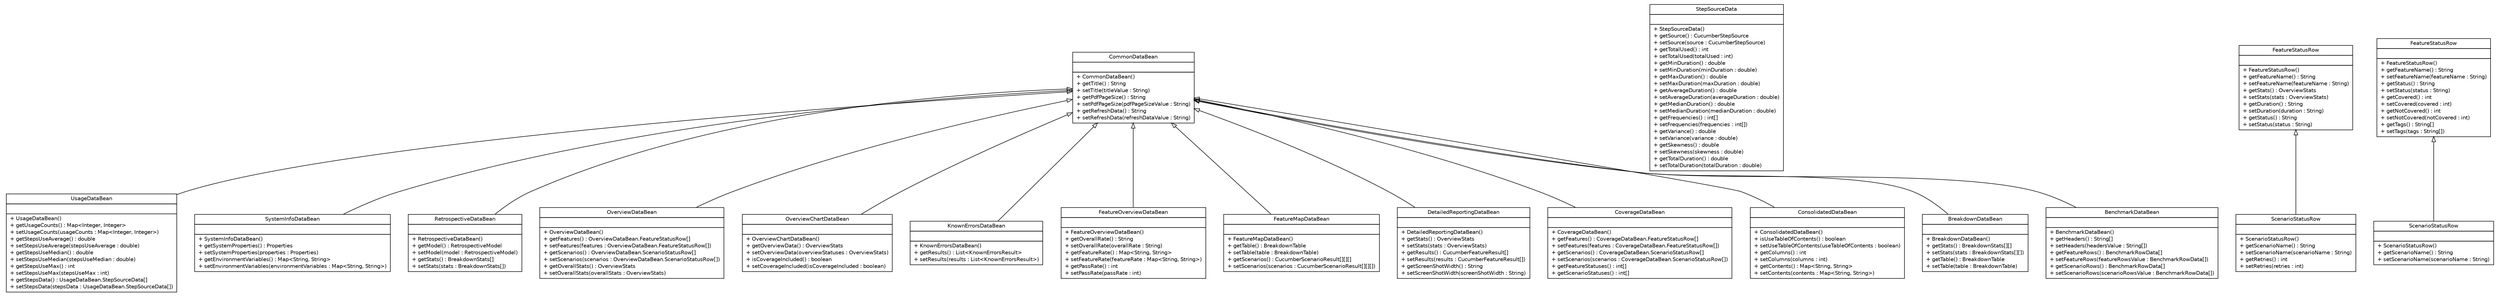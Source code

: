 #!/usr/local/bin/dot
#
# Class diagram 
# Generated by UMLGraph version R5_6 (http://www.umlgraph.org/)
#

digraph G {
	edge [fontname="Helvetica",fontsize=10,labelfontname="Helvetica",labelfontsize=10];
	node [fontname="Helvetica",fontsize=10,shape=plaintext];
	nodesep=0.25;
	ranksep=0.5;
	// com.github.mkolisnyk.cucumber.reporting.types.beans.UsageDataBean
	c226 [label=<<table title="com.github.mkolisnyk.cucumber.reporting.types.beans.UsageDataBean" border="0" cellborder="1" cellspacing="0" cellpadding="2" port="p" href="./UsageDataBean.html">
		<tr><td><table border="0" cellspacing="0" cellpadding="1">
<tr><td align="center" balign="center"> UsageDataBean </td></tr>
		</table></td></tr>
		<tr><td><table border="0" cellspacing="0" cellpadding="1">
<tr><td align="left" balign="left">  </td></tr>
		</table></td></tr>
		<tr><td><table border="0" cellspacing="0" cellpadding="1">
<tr><td align="left" balign="left"> + UsageDataBean() </td></tr>
<tr><td align="left" balign="left"> + getUsageCounts() : Map&lt;Integer, Integer&gt; </td></tr>
<tr><td align="left" balign="left"> + setUsageCounts(usageCounts : Map&lt;Integer, Integer&gt;) </td></tr>
<tr><td align="left" balign="left"> + getStepsUseAverage() : double </td></tr>
<tr><td align="left" balign="left"> + setStepsUseAverage(stepsUseAverage : double) </td></tr>
<tr><td align="left" balign="left"> + getStepsUseMedian() : double </td></tr>
<tr><td align="left" balign="left"> + setStepsUseMedian(stepsUseMedian : double) </td></tr>
<tr><td align="left" balign="left"> + getStepsUseMax() : int </td></tr>
<tr><td align="left" balign="left"> + setStepsUseMax(stepsUseMax : int) </td></tr>
<tr><td align="left" balign="left"> + getStepsData() : UsageDataBean.StepSourceData[] </td></tr>
<tr><td align="left" balign="left"> + setStepsData(stepsData : UsageDataBean.StepSourceData[]) </td></tr>
		</table></td></tr>
		</table>>, URL="./UsageDataBean.html", fontname="Helvetica", fontcolor="black", fontsize=10.0];
	// com.github.mkolisnyk.cucumber.reporting.types.beans.UsageDataBean.StepSourceData
	c227 [label=<<table title="com.github.mkolisnyk.cucumber.reporting.types.beans.UsageDataBean.StepSourceData" border="0" cellborder="1" cellspacing="0" cellpadding="2" port="p" href="./UsageDataBean.StepSourceData.html">
		<tr><td><table border="0" cellspacing="0" cellpadding="1">
<tr><td align="center" balign="center"> StepSourceData </td></tr>
		</table></td></tr>
		<tr><td><table border="0" cellspacing="0" cellpadding="1">
<tr><td align="left" balign="left">  </td></tr>
		</table></td></tr>
		<tr><td><table border="0" cellspacing="0" cellpadding="1">
<tr><td align="left" balign="left"> + StepSourceData() </td></tr>
<tr><td align="left" balign="left"> + getSource() : CucumberStepSource </td></tr>
<tr><td align="left" balign="left"> + setSource(source : CucumberStepSource) </td></tr>
<tr><td align="left" balign="left"> + getTotalUsed() : int </td></tr>
<tr><td align="left" balign="left"> + setTotalUsed(totalUsed : int) </td></tr>
<tr><td align="left" balign="left"> + getMinDuration() : double </td></tr>
<tr><td align="left" balign="left"> + setMinDuration(minDuration : double) </td></tr>
<tr><td align="left" balign="left"> + getMaxDuration() : double </td></tr>
<tr><td align="left" balign="left"> + setMaxDuration(maxDuration : double) </td></tr>
<tr><td align="left" balign="left"> + getAverageDuration() : double </td></tr>
<tr><td align="left" balign="left"> + setAverageDuration(averageDuration : double) </td></tr>
<tr><td align="left" balign="left"> + getMedianDuration() : double </td></tr>
<tr><td align="left" balign="left"> + setMedianDuration(medianDuration : double) </td></tr>
<tr><td align="left" balign="left"> + getFrequencies() : int[] </td></tr>
<tr><td align="left" balign="left"> + setFrequencies(frequencies : int[]) </td></tr>
<tr><td align="left" balign="left"> + getVariance() : double </td></tr>
<tr><td align="left" balign="left"> + setVariance(variance : double) </td></tr>
<tr><td align="left" balign="left"> + getSkewness() : double </td></tr>
<tr><td align="left" balign="left"> + setSkewness(skewness : double) </td></tr>
<tr><td align="left" balign="left"> + getTotalDuration() : double </td></tr>
<tr><td align="left" balign="left"> + setTotalDuration(totalDuration : double) </td></tr>
		</table></td></tr>
		</table>>, URL="./UsageDataBean.StepSourceData.html", fontname="Helvetica", fontcolor="black", fontsize=10.0];
	// com.github.mkolisnyk.cucumber.reporting.types.beans.SystemInfoDataBean
	c228 [label=<<table title="com.github.mkolisnyk.cucumber.reporting.types.beans.SystemInfoDataBean" border="0" cellborder="1" cellspacing="0" cellpadding="2" port="p" href="./SystemInfoDataBean.html">
		<tr><td><table border="0" cellspacing="0" cellpadding="1">
<tr><td align="center" balign="center"> SystemInfoDataBean </td></tr>
		</table></td></tr>
		<tr><td><table border="0" cellspacing="0" cellpadding="1">
<tr><td align="left" balign="left">  </td></tr>
		</table></td></tr>
		<tr><td><table border="0" cellspacing="0" cellpadding="1">
<tr><td align="left" balign="left"> + SystemInfoDataBean() </td></tr>
<tr><td align="left" balign="left"> + getSystemProperties() : Properties </td></tr>
<tr><td align="left" balign="left"> + setSystemProperties(properties : Properties) </td></tr>
<tr><td align="left" balign="left"> + getEnvironmentVariables() : Map&lt;String, String&gt; </td></tr>
<tr><td align="left" balign="left"> + setEnvironmentVariables(environmentVariables : Map&lt;String, String&gt;) </td></tr>
		</table></td></tr>
		</table>>, URL="./SystemInfoDataBean.html", fontname="Helvetica", fontcolor="black", fontsize=10.0];
	// com.github.mkolisnyk.cucumber.reporting.types.beans.RetrospectiveDataBean
	c229 [label=<<table title="com.github.mkolisnyk.cucumber.reporting.types.beans.RetrospectiveDataBean" border="0" cellborder="1" cellspacing="0" cellpadding="2" port="p" href="./RetrospectiveDataBean.html">
		<tr><td><table border="0" cellspacing="0" cellpadding="1">
<tr><td align="center" balign="center"> RetrospectiveDataBean </td></tr>
		</table></td></tr>
		<tr><td><table border="0" cellspacing="0" cellpadding="1">
<tr><td align="left" balign="left">  </td></tr>
		</table></td></tr>
		<tr><td><table border="0" cellspacing="0" cellpadding="1">
<tr><td align="left" balign="left"> + RetrospectiveDataBean() </td></tr>
<tr><td align="left" balign="left"> + getModel() : RetrospectiveModel </td></tr>
<tr><td align="left" balign="left"> + setModel(model : RetrospectiveModel) </td></tr>
<tr><td align="left" balign="left"> + getStats() : BreakdownStats[] </td></tr>
<tr><td align="left" balign="left"> + setStats(stats : BreakdownStats[]) </td></tr>
		</table></td></tr>
		</table>>, URL="./RetrospectiveDataBean.html", fontname="Helvetica", fontcolor="black", fontsize=10.0];
	// com.github.mkolisnyk.cucumber.reporting.types.beans.OverviewDataBean
	c230 [label=<<table title="com.github.mkolisnyk.cucumber.reporting.types.beans.OverviewDataBean" border="0" cellborder="1" cellspacing="0" cellpadding="2" port="p" href="./OverviewDataBean.html">
		<tr><td><table border="0" cellspacing="0" cellpadding="1">
<tr><td align="center" balign="center"> OverviewDataBean </td></tr>
		</table></td></tr>
		<tr><td><table border="0" cellspacing="0" cellpadding="1">
<tr><td align="left" balign="left">  </td></tr>
		</table></td></tr>
		<tr><td><table border="0" cellspacing="0" cellpadding="1">
<tr><td align="left" balign="left"> + OverviewDataBean() </td></tr>
<tr><td align="left" balign="left"> + getFeatures() : OverviewDataBean.FeatureStatusRow[] </td></tr>
<tr><td align="left" balign="left"> + setFeatures(features : OverviewDataBean.FeatureStatusRow[]) </td></tr>
<tr><td align="left" balign="left"> + getScenarios() : OverviewDataBean.ScenarioStatusRow[] </td></tr>
<tr><td align="left" balign="left"> + setScenarios(scenarios : OverviewDataBean.ScenarioStatusRow[]) </td></tr>
<tr><td align="left" balign="left"> + getOverallStats() : OverviewStats </td></tr>
<tr><td align="left" balign="left"> + setOverallStats(overallStats : OverviewStats) </td></tr>
		</table></td></tr>
		</table>>, URL="./OverviewDataBean.html", fontname="Helvetica", fontcolor="black", fontsize=10.0];
	// com.github.mkolisnyk.cucumber.reporting.types.beans.OverviewDataBean.FeatureStatusRow
	c231 [label=<<table title="com.github.mkolisnyk.cucumber.reporting.types.beans.OverviewDataBean.FeatureStatusRow" border="0" cellborder="1" cellspacing="0" cellpadding="2" port="p" href="./OverviewDataBean.FeatureStatusRow.html">
		<tr><td><table border="0" cellspacing="0" cellpadding="1">
<tr><td align="center" balign="center"> FeatureStatusRow </td></tr>
		</table></td></tr>
		<tr><td><table border="0" cellspacing="0" cellpadding="1">
<tr><td align="left" balign="left">  </td></tr>
		</table></td></tr>
		<tr><td><table border="0" cellspacing="0" cellpadding="1">
<tr><td align="left" balign="left"> + FeatureStatusRow() </td></tr>
<tr><td align="left" balign="left"> + getFeatureName() : String </td></tr>
<tr><td align="left" balign="left"> + setFeatureName(featureName : String) </td></tr>
<tr><td align="left" balign="left"> + getStats() : OverviewStats </td></tr>
<tr><td align="left" balign="left"> + setStats(stats : OverviewStats) </td></tr>
<tr><td align="left" balign="left"> + getDuration() : String </td></tr>
<tr><td align="left" balign="left"> + setDuration(duration : String) </td></tr>
<tr><td align="left" balign="left"> + getStatus() : String </td></tr>
<tr><td align="left" balign="left"> + setStatus(status : String) </td></tr>
		</table></td></tr>
		</table>>, URL="./OverviewDataBean.FeatureStatusRow.html", fontname="Helvetica", fontcolor="black", fontsize=10.0];
	// com.github.mkolisnyk.cucumber.reporting.types.beans.OverviewDataBean.ScenarioStatusRow
	c232 [label=<<table title="com.github.mkolisnyk.cucumber.reporting.types.beans.OverviewDataBean.ScenarioStatusRow" border="0" cellborder="1" cellspacing="0" cellpadding="2" port="p" href="./OverviewDataBean.ScenarioStatusRow.html">
		<tr><td><table border="0" cellspacing="0" cellpadding="1">
<tr><td align="center" balign="center"> ScenarioStatusRow </td></tr>
		</table></td></tr>
		<tr><td><table border="0" cellspacing="0" cellpadding="1">
<tr><td align="left" balign="left">  </td></tr>
		</table></td></tr>
		<tr><td><table border="0" cellspacing="0" cellpadding="1">
<tr><td align="left" balign="left"> + ScenarioStatusRow() </td></tr>
<tr><td align="left" balign="left"> + getScenarioName() : String </td></tr>
<tr><td align="left" balign="left"> + setScenarioName(scenarioName : String) </td></tr>
<tr><td align="left" balign="left"> + getRetries() : int </td></tr>
<tr><td align="left" balign="left"> + setRetries(retries : int) </td></tr>
		</table></td></tr>
		</table>>, URL="./OverviewDataBean.ScenarioStatusRow.html", fontname="Helvetica", fontcolor="black", fontsize=10.0];
	// com.github.mkolisnyk.cucumber.reporting.types.beans.OverviewChartDataBean
	c233 [label=<<table title="com.github.mkolisnyk.cucumber.reporting.types.beans.OverviewChartDataBean" border="0" cellborder="1" cellspacing="0" cellpadding="2" port="p" href="./OverviewChartDataBean.html">
		<tr><td><table border="0" cellspacing="0" cellpadding="1">
<tr><td align="center" balign="center"> OverviewChartDataBean </td></tr>
		</table></td></tr>
		<tr><td><table border="0" cellspacing="0" cellpadding="1">
<tr><td align="left" balign="left">  </td></tr>
		</table></td></tr>
		<tr><td><table border="0" cellspacing="0" cellpadding="1">
<tr><td align="left" balign="left"> + OverviewChartDataBean() </td></tr>
<tr><td align="left" balign="left"> + getOverviewData() : OverviewStats </td></tr>
<tr><td align="left" balign="left"> + setOverviewData(overviewStatuses : OverviewStats) </td></tr>
<tr><td align="left" balign="left"> + isCoverageIncluded() : boolean </td></tr>
<tr><td align="left" balign="left"> + setCoverageIncluded(isCoverageIncluded : boolean) </td></tr>
		</table></td></tr>
		</table>>, URL="./OverviewChartDataBean.html", fontname="Helvetica", fontcolor="black", fontsize=10.0];
	// com.github.mkolisnyk.cucumber.reporting.types.beans.KnownErrorsDataBean
	c234 [label=<<table title="com.github.mkolisnyk.cucumber.reporting.types.beans.KnownErrorsDataBean" border="0" cellborder="1" cellspacing="0" cellpadding="2" port="p" href="./KnownErrorsDataBean.html">
		<tr><td><table border="0" cellspacing="0" cellpadding="1">
<tr><td align="center" balign="center"> KnownErrorsDataBean </td></tr>
		</table></td></tr>
		<tr><td><table border="0" cellspacing="0" cellpadding="1">
<tr><td align="left" balign="left">  </td></tr>
		</table></td></tr>
		<tr><td><table border="0" cellspacing="0" cellpadding="1">
<tr><td align="left" balign="left"> + KnownErrorsDataBean() </td></tr>
<tr><td align="left" balign="left"> + getResults() : List&lt;KnownErrorsResult&gt; </td></tr>
<tr><td align="left" balign="left"> + setResults(results : List&lt;KnownErrorsResult&gt;) </td></tr>
		</table></td></tr>
		</table>>, URL="./KnownErrorsDataBean.html", fontname="Helvetica", fontcolor="black", fontsize=10.0];
	// com.github.mkolisnyk.cucumber.reporting.types.beans.FeatureOverviewDataBean
	c235 [label=<<table title="com.github.mkolisnyk.cucumber.reporting.types.beans.FeatureOverviewDataBean" border="0" cellborder="1" cellspacing="0" cellpadding="2" port="p" href="./FeatureOverviewDataBean.html">
		<tr><td><table border="0" cellspacing="0" cellpadding="1">
<tr><td align="center" balign="center"> FeatureOverviewDataBean </td></tr>
		</table></td></tr>
		<tr><td><table border="0" cellspacing="0" cellpadding="1">
<tr><td align="left" balign="left">  </td></tr>
		</table></td></tr>
		<tr><td><table border="0" cellspacing="0" cellpadding="1">
<tr><td align="left" balign="left"> + FeatureOverviewDataBean() </td></tr>
<tr><td align="left" balign="left"> + getOverallRate() : String </td></tr>
<tr><td align="left" balign="left"> + setOverallRate(overallRate : String) </td></tr>
<tr><td align="left" balign="left"> + getFeatureRate() : Map&lt;String, String&gt; </td></tr>
<tr><td align="left" balign="left"> + setFeatureRate(featureRate : Map&lt;String, String&gt;) </td></tr>
<tr><td align="left" balign="left"> + getPassRate() : int </td></tr>
<tr><td align="left" balign="left"> + setPassRate(passRate : int) </td></tr>
		</table></td></tr>
		</table>>, URL="./FeatureOverviewDataBean.html", fontname="Helvetica", fontcolor="black", fontsize=10.0];
	// com.github.mkolisnyk.cucumber.reporting.types.beans.FeatureMapDataBean
	c236 [label=<<table title="com.github.mkolisnyk.cucumber.reporting.types.beans.FeatureMapDataBean" border="0" cellborder="1" cellspacing="0" cellpadding="2" port="p" href="./FeatureMapDataBean.html">
		<tr><td><table border="0" cellspacing="0" cellpadding="1">
<tr><td align="center" balign="center"> FeatureMapDataBean </td></tr>
		</table></td></tr>
		<tr><td><table border="0" cellspacing="0" cellpadding="1">
<tr><td align="left" balign="left">  </td></tr>
		</table></td></tr>
		<tr><td><table border="0" cellspacing="0" cellpadding="1">
<tr><td align="left" balign="left"> + FeatureMapDataBean() </td></tr>
<tr><td align="left" balign="left"> + getTable() : BreakdownTable </td></tr>
<tr><td align="left" balign="left"> + setTable(table : BreakdownTable) </td></tr>
<tr><td align="left" balign="left"> + getScenarios() : CucumberScenarioResult[][][] </td></tr>
<tr><td align="left" balign="left"> + setScenarios(scenarios : CucumberScenarioResult[][][]) </td></tr>
		</table></td></tr>
		</table>>, URL="./FeatureMapDataBean.html", fontname="Helvetica", fontcolor="black", fontsize=10.0];
	// com.github.mkolisnyk.cucumber.reporting.types.beans.DetailedReportingDataBean
	c237 [label=<<table title="com.github.mkolisnyk.cucumber.reporting.types.beans.DetailedReportingDataBean" border="0" cellborder="1" cellspacing="0" cellpadding="2" port="p" href="./DetailedReportingDataBean.html">
		<tr><td><table border="0" cellspacing="0" cellpadding="1">
<tr><td align="center" balign="center"> DetailedReportingDataBean </td></tr>
		</table></td></tr>
		<tr><td><table border="0" cellspacing="0" cellpadding="1">
<tr><td align="left" balign="left">  </td></tr>
		</table></td></tr>
		<tr><td><table border="0" cellspacing="0" cellpadding="1">
<tr><td align="left" balign="left"> + DetailedReportingDataBean() </td></tr>
<tr><td align="left" balign="left"> + getStats() : OverviewStats </td></tr>
<tr><td align="left" balign="left"> + setStats(stats : OverviewStats) </td></tr>
<tr><td align="left" balign="left"> + getResults() : CucumberFeatureResult[] </td></tr>
<tr><td align="left" balign="left"> + setResults(results : CucumberFeatureResult[]) </td></tr>
<tr><td align="left" balign="left"> + getScreenShotWidth() : String </td></tr>
<tr><td align="left" balign="left"> + setScreenShotWidth(screenShotWidth : String) </td></tr>
		</table></td></tr>
		</table>>, URL="./DetailedReportingDataBean.html", fontname="Helvetica", fontcolor="black", fontsize=10.0];
	// com.github.mkolisnyk.cucumber.reporting.types.beans.CoverageDataBean
	c238 [label=<<table title="com.github.mkolisnyk.cucumber.reporting.types.beans.CoverageDataBean" border="0" cellborder="1" cellspacing="0" cellpadding="2" port="p" href="./CoverageDataBean.html">
		<tr><td><table border="0" cellspacing="0" cellpadding="1">
<tr><td align="center" balign="center"> CoverageDataBean </td></tr>
		</table></td></tr>
		<tr><td><table border="0" cellspacing="0" cellpadding="1">
<tr><td align="left" balign="left">  </td></tr>
		</table></td></tr>
		<tr><td><table border="0" cellspacing="0" cellpadding="1">
<tr><td align="left" balign="left"> + CoverageDataBean() </td></tr>
<tr><td align="left" balign="left"> + getFeatures() : CoverageDataBean.FeatureStatusRow[] </td></tr>
<tr><td align="left" balign="left"> + setFeatures(features : CoverageDataBean.FeatureStatusRow[]) </td></tr>
<tr><td align="left" balign="left"> + getScenarios() : CoverageDataBean.ScenarioStatusRow[] </td></tr>
<tr><td align="left" balign="left"> + setScenarios(scenarios : CoverageDataBean.ScenarioStatusRow[]) </td></tr>
<tr><td align="left" balign="left"> + getFeatureStatuses() : int[] </td></tr>
<tr><td align="left" balign="left"> + getScenarioStatuses() : int[] </td></tr>
		</table></td></tr>
		</table>>, URL="./CoverageDataBean.html", fontname="Helvetica", fontcolor="black", fontsize=10.0];
	// com.github.mkolisnyk.cucumber.reporting.types.beans.CoverageDataBean.FeatureStatusRow
	c239 [label=<<table title="com.github.mkolisnyk.cucumber.reporting.types.beans.CoverageDataBean.FeatureStatusRow" border="0" cellborder="1" cellspacing="0" cellpadding="2" port="p" href="./CoverageDataBean.FeatureStatusRow.html">
		<tr><td><table border="0" cellspacing="0" cellpadding="1">
<tr><td align="center" balign="center"> FeatureStatusRow </td></tr>
		</table></td></tr>
		<tr><td><table border="0" cellspacing="0" cellpadding="1">
<tr><td align="left" balign="left">  </td></tr>
		</table></td></tr>
		<tr><td><table border="0" cellspacing="0" cellpadding="1">
<tr><td align="left" balign="left"> + FeatureStatusRow() </td></tr>
<tr><td align="left" balign="left"> + getFeatureName() : String </td></tr>
<tr><td align="left" balign="left"> + setFeatureName(featureName : String) </td></tr>
<tr><td align="left" balign="left"> + getStatus() : String </td></tr>
<tr><td align="left" balign="left"> + setStatus(status : String) </td></tr>
<tr><td align="left" balign="left"> + getCovered() : int </td></tr>
<tr><td align="left" balign="left"> + setCovered(covered : int) </td></tr>
<tr><td align="left" balign="left"> + getNotCovered() : int </td></tr>
<tr><td align="left" balign="left"> + setNotCovered(notCovered : int) </td></tr>
<tr><td align="left" balign="left"> + getTags() : String[] </td></tr>
<tr><td align="left" balign="left"> + setTags(tags : String[]) </td></tr>
		</table></td></tr>
		</table>>, URL="./CoverageDataBean.FeatureStatusRow.html", fontname="Helvetica", fontcolor="black", fontsize=10.0];
	// com.github.mkolisnyk.cucumber.reporting.types.beans.CoverageDataBean.ScenarioStatusRow
	c240 [label=<<table title="com.github.mkolisnyk.cucumber.reporting.types.beans.CoverageDataBean.ScenarioStatusRow" border="0" cellborder="1" cellspacing="0" cellpadding="2" port="p" href="./CoverageDataBean.ScenarioStatusRow.html">
		<tr><td><table border="0" cellspacing="0" cellpadding="1">
<tr><td align="center" balign="center"> ScenarioStatusRow </td></tr>
		</table></td></tr>
		<tr><td><table border="0" cellspacing="0" cellpadding="1">
<tr><td align="left" balign="left">  </td></tr>
		</table></td></tr>
		<tr><td><table border="0" cellspacing="0" cellpadding="1">
<tr><td align="left" balign="left"> + ScenarioStatusRow() </td></tr>
<tr><td align="left" balign="left"> + getScenarioName() : String </td></tr>
<tr><td align="left" balign="left"> + setScenarioName(scenarioName : String) </td></tr>
		</table></td></tr>
		</table>>, URL="./CoverageDataBean.ScenarioStatusRow.html", fontname="Helvetica", fontcolor="black", fontsize=10.0];
	// com.github.mkolisnyk.cucumber.reporting.types.beans.ConsolidatedDataBean
	c241 [label=<<table title="com.github.mkolisnyk.cucumber.reporting.types.beans.ConsolidatedDataBean" border="0" cellborder="1" cellspacing="0" cellpadding="2" port="p" href="./ConsolidatedDataBean.html">
		<tr><td><table border="0" cellspacing="0" cellpadding="1">
<tr><td align="center" balign="center"> ConsolidatedDataBean </td></tr>
		</table></td></tr>
		<tr><td><table border="0" cellspacing="0" cellpadding="1">
<tr><td align="left" balign="left">  </td></tr>
		</table></td></tr>
		<tr><td><table border="0" cellspacing="0" cellpadding="1">
<tr><td align="left" balign="left"> + ConsolidatedDataBean() </td></tr>
<tr><td align="left" balign="left"> + isUseTableOfContents() : boolean </td></tr>
<tr><td align="left" balign="left"> + setUseTableOfContents(useTableOfContents : boolean) </td></tr>
<tr><td align="left" balign="left"> + getColumns() : int </td></tr>
<tr><td align="left" balign="left"> + setColumns(columns : int) </td></tr>
<tr><td align="left" balign="left"> + getContents() : Map&lt;String, String&gt; </td></tr>
<tr><td align="left" balign="left"> + setContents(contents : Map&lt;String, String&gt;) </td></tr>
		</table></td></tr>
		</table>>, URL="./ConsolidatedDataBean.html", fontname="Helvetica", fontcolor="black", fontsize=10.0];
	// com.github.mkolisnyk.cucumber.reporting.types.beans.CommonDataBean
	c242 [label=<<table title="com.github.mkolisnyk.cucumber.reporting.types.beans.CommonDataBean" border="0" cellborder="1" cellspacing="0" cellpadding="2" port="p" href="./CommonDataBean.html">
		<tr><td><table border="0" cellspacing="0" cellpadding="1">
<tr><td align="center" balign="center"> CommonDataBean </td></tr>
		</table></td></tr>
		<tr><td><table border="0" cellspacing="0" cellpadding="1">
<tr><td align="left" balign="left">  </td></tr>
		</table></td></tr>
		<tr><td><table border="0" cellspacing="0" cellpadding="1">
<tr><td align="left" balign="left"> + CommonDataBean() </td></tr>
<tr><td align="left" balign="left"> + getTitle() : String </td></tr>
<tr><td align="left" balign="left"> + setTitle(titleValue : String) </td></tr>
<tr><td align="left" balign="left"> + getPdfPageSize() : String </td></tr>
<tr><td align="left" balign="left"> + setPdfPageSize(pdfPageSizeValue : String) </td></tr>
<tr><td align="left" balign="left"> + getRefreshData() : String </td></tr>
<tr><td align="left" balign="left"> + setRefreshData(refreshDataValue : String) </td></tr>
		</table></td></tr>
		</table>>, URL="./CommonDataBean.html", fontname="Helvetica", fontcolor="black", fontsize=10.0];
	// com.github.mkolisnyk.cucumber.reporting.types.beans.BreakdownDataBean
	c243 [label=<<table title="com.github.mkolisnyk.cucumber.reporting.types.beans.BreakdownDataBean" border="0" cellborder="1" cellspacing="0" cellpadding="2" port="p" href="./BreakdownDataBean.html">
		<tr><td><table border="0" cellspacing="0" cellpadding="1">
<tr><td align="center" balign="center"> BreakdownDataBean </td></tr>
		</table></td></tr>
		<tr><td><table border="0" cellspacing="0" cellpadding="1">
<tr><td align="left" balign="left">  </td></tr>
		</table></td></tr>
		<tr><td><table border="0" cellspacing="0" cellpadding="1">
<tr><td align="left" balign="left"> + BreakdownDataBean() </td></tr>
<tr><td align="left" balign="left"> + getStats() : BreakdownStats[][] </td></tr>
<tr><td align="left" balign="left"> + setStats(stats : BreakdownStats[][]) </td></tr>
<tr><td align="left" balign="left"> + getTable() : BreakdownTable </td></tr>
<tr><td align="left" balign="left"> + setTable(table : BreakdownTable) </td></tr>
		</table></td></tr>
		</table>>, URL="./BreakdownDataBean.html", fontname="Helvetica", fontcolor="black", fontsize=10.0];
	// com.github.mkolisnyk.cucumber.reporting.types.beans.BenchmarkDataBean
	c244 [label=<<table title="com.github.mkolisnyk.cucumber.reporting.types.beans.BenchmarkDataBean" border="0" cellborder="1" cellspacing="0" cellpadding="2" port="p" href="./BenchmarkDataBean.html">
		<tr><td><table border="0" cellspacing="0" cellpadding="1">
<tr><td align="center" balign="center"> BenchmarkDataBean </td></tr>
		</table></td></tr>
		<tr><td><table border="0" cellspacing="0" cellpadding="1">
<tr><td align="left" balign="left">  </td></tr>
		</table></td></tr>
		<tr><td><table border="0" cellspacing="0" cellpadding="1">
<tr><td align="left" balign="left"> + BenchmarkDataBean() </td></tr>
<tr><td align="left" balign="left"> + getHeaders() : String[] </td></tr>
<tr><td align="left" balign="left"> + setHeaders(headersValue : String[]) </td></tr>
<tr><td align="left" balign="left"> + getFeatureRows() : BenchmarkRowData[] </td></tr>
<tr><td align="left" balign="left"> + setFeatureRows(featureRowsValue : BenchmarkRowData[]) </td></tr>
<tr><td align="left" balign="left"> + getScenarioRows() : BenchmarkRowData[] </td></tr>
<tr><td align="left" balign="left"> + setScenarioRows(scenarioRowsValue : BenchmarkRowData[]) </td></tr>
		</table></td></tr>
		</table>>, URL="./BenchmarkDataBean.html", fontname="Helvetica", fontcolor="black", fontsize=10.0];
	//com.github.mkolisnyk.cucumber.reporting.types.beans.UsageDataBean extends com.github.mkolisnyk.cucumber.reporting.types.beans.CommonDataBean
	c242:p -> c226:p [dir=back,arrowtail=empty];
	//com.github.mkolisnyk.cucumber.reporting.types.beans.SystemInfoDataBean extends com.github.mkolisnyk.cucumber.reporting.types.beans.CommonDataBean
	c242:p -> c228:p [dir=back,arrowtail=empty];
	//com.github.mkolisnyk.cucumber.reporting.types.beans.RetrospectiveDataBean extends com.github.mkolisnyk.cucumber.reporting.types.beans.CommonDataBean
	c242:p -> c229:p [dir=back,arrowtail=empty];
	//com.github.mkolisnyk.cucumber.reporting.types.beans.OverviewDataBean extends com.github.mkolisnyk.cucumber.reporting.types.beans.CommonDataBean
	c242:p -> c230:p [dir=back,arrowtail=empty];
	//com.github.mkolisnyk.cucumber.reporting.types.beans.OverviewDataBean.ScenarioStatusRow extends com.github.mkolisnyk.cucumber.reporting.types.beans.OverviewDataBean.FeatureStatusRow
	c231:p -> c232:p [dir=back,arrowtail=empty];
	//com.github.mkolisnyk.cucumber.reporting.types.beans.OverviewChartDataBean extends com.github.mkolisnyk.cucumber.reporting.types.beans.CommonDataBean
	c242:p -> c233:p [dir=back,arrowtail=empty];
	//com.github.mkolisnyk.cucumber.reporting.types.beans.KnownErrorsDataBean extends com.github.mkolisnyk.cucumber.reporting.types.beans.CommonDataBean
	c242:p -> c234:p [dir=back,arrowtail=empty];
	//com.github.mkolisnyk.cucumber.reporting.types.beans.FeatureOverviewDataBean extends com.github.mkolisnyk.cucumber.reporting.types.beans.CommonDataBean
	c242:p -> c235:p [dir=back,arrowtail=empty];
	//com.github.mkolisnyk.cucumber.reporting.types.beans.FeatureMapDataBean extends com.github.mkolisnyk.cucumber.reporting.types.beans.CommonDataBean
	c242:p -> c236:p [dir=back,arrowtail=empty];
	//com.github.mkolisnyk.cucumber.reporting.types.beans.DetailedReportingDataBean extends com.github.mkolisnyk.cucumber.reporting.types.beans.CommonDataBean
	c242:p -> c237:p [dir=back,arrowtail=empty];
	//com.github.mkolisnyk.cucumber.reporting.types.beans.CoverageDataBean extends com.github.mkolisnyk.cucumber.reporting.types.beans.CommonDataBean
	c242:p -> c238:p [dir=back,arrowtail=empty];
	//com.github.mkolisnyk.cucumber.reporting.types.beans.CoverageDataBean.ScenarioStatusRow extends com.github.mkolisnyk.cucumber.reporting.types.beans.CoverageDataBean.FeatureStatusRow
	c239:p -> c240:p [dir=back,arrowtail=empty];
	//com.github.mkolisnyk.cucumber.reporting.types.beans.ConsolidatedDataBean extends com.github.mkolisnyk.cucumber.reporting.types.beans.CommonDataBean
	c242:p -> c241:p [dir=back,arrowtail=empty];
	//com.github.mkolisnyk.cucumber.reporting.types.beans.BreakdownDataBean extends com.github.mkolisnyk.cucumber.reporting.types.beans.CommonDataBean
	c242:p -> c243:p [dir=back,arrowtail=empty];
	//com.github.mkolisnyk.cucumber.reporting.types.beans.BenchmarkDataBean extends com.github.mkolisnyk.cucumber.reporting.types.beans.CommonDataBean
	c242:p -> c244:p [dir=back,arrowtail=empty];
}

